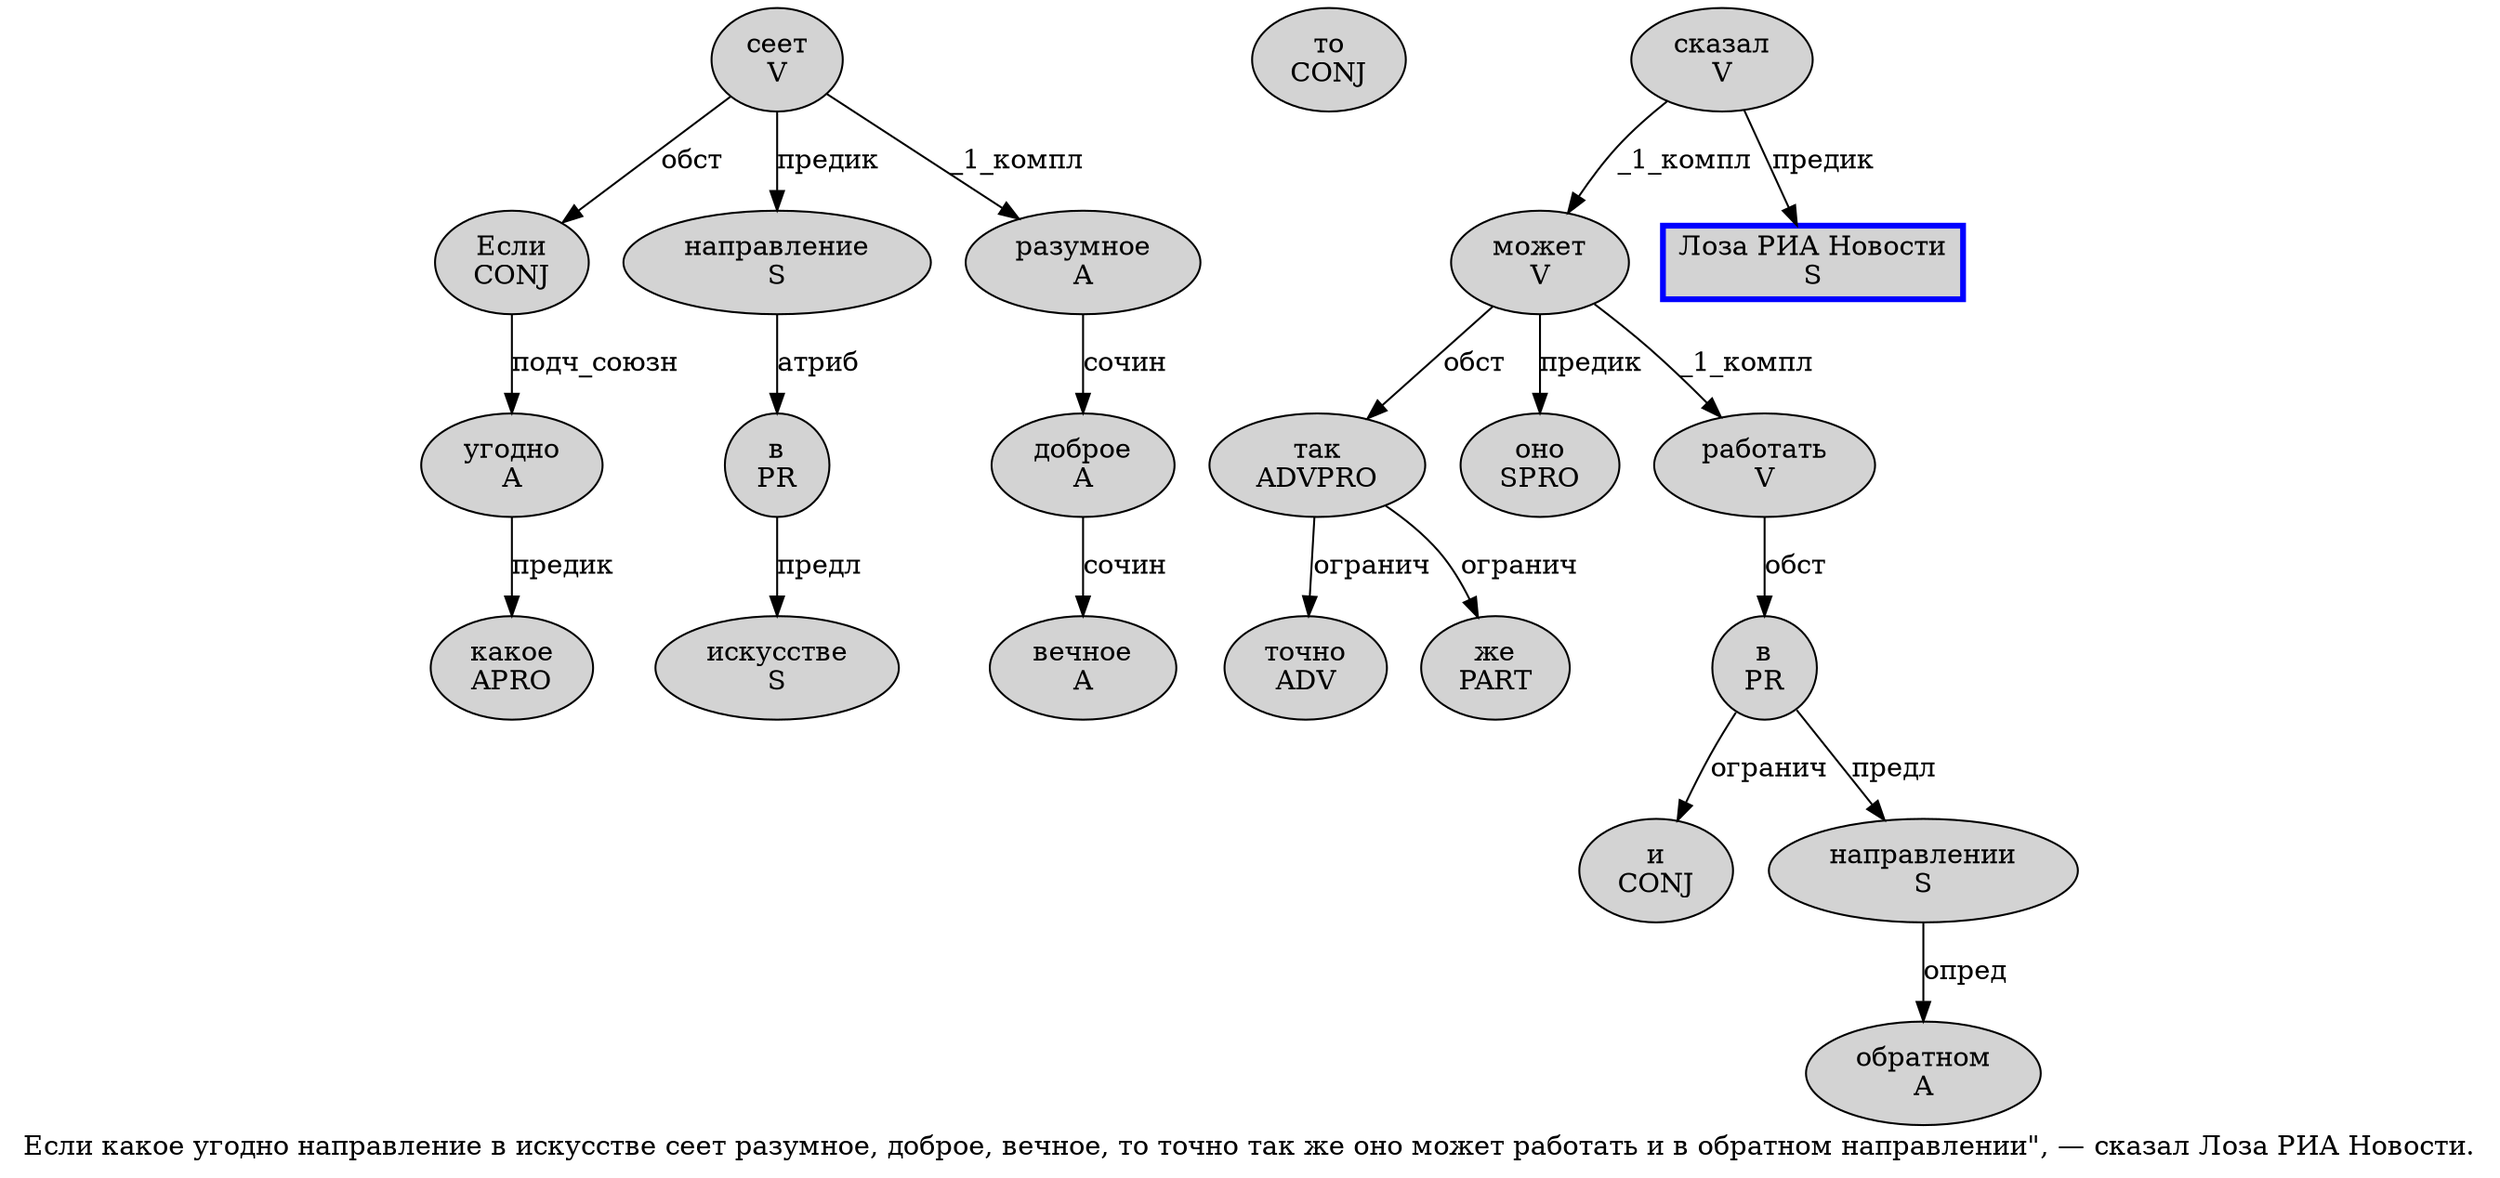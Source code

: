 digraph SENTENCE_1171 {
	graph [label="Если какое угодно направление в искусстве сеет разумное, доброе, вечное, то точно так же оно может работать и в обратном направлении\", — сказал Лоза РИА Новости."]
	node [style=filled]
		0 [label="Если
CONJ" color="" fillcolor=lightgray penwidth=1 shape=ellipse]
		1 [label="какое
APRO" color="" fillcolor=lightgray penwidth=1 shape=ellipse]
		2 [label="угодно
A" color="" fillcolor=lightgray penwidth=1 shape=ellipse]
		3 [label="направление
S" color="" fillcolor=lightgray penwidth=1 shape=ellipse]
		4 [label="в
PR" color="" fillcolor=lightgray penwidth=1 shape=ellipse]
		5 [label="искусстве
S" color="" fillcolor=lightgray penwidth=1 shape=ellipse]
		6 [label="сеет
V" color="" fillcolor=lightgray penwidth=1 shape=ellipse]
		7 [label="разумное
A" color="" fillcolor=lightgray penwidth=1 shape=ellipse]
		9 [label="доброе
A" color="" fillcolor=lightgray penwidth=1 shape=ellipse]
		11 [label="вечное
A" color="" fillcolor=lightgray penwidth=1 shape=ellipse]
		13 [label="то
CONJ" color="" fillcolor=lightgray penwidth=1 shape=ellipse]
		14 [label="точно
ADV" color="" fillcolor=lightgray penwidth=1 shape=ellipse]
		15 [label="так
ADVPRO" color="" fillcolor=lightgray penwidth=1 shape=ellipse]
		16 [label="же
PART" color="" fillcolor=lightgray penwidth=1 shape=ellipse]
		17 [label="оно
SPRO" color="" fillcolor=lightgray penwidth=1 shape=ellipse]
		18 [label="может
V" color="" fillcolor=lightgray penwidth=1 shape=ellipse]
		19 [label="работать
V" color="" fillcolor=lightgray penwidth=1 shape=ellipse]
		20 [label="и
CONJ" color="" fillcolor=lightgray penwidth=1 shape=ellipse]
		21 [label="в
PR" color="" fillcolor=lightgray penwidth=1 shape=ellipse]
		22 [label="обратном
A" color="" fillcolor=lightgray penwidth=1 shape=ellipse]
		23 [label="направлении
S" color="" fillcolor=lightgray penwidth=1 shape=ellipse]
		27 [label="сказал
V" color="" fillcolor=lightgray penwidth=1 shape=ellipse]
		28 [label="Лоза РИА Новости
S" color=blue fillcolor=lightgray penwidth=3 shape=box]
			3 -> 4 [label="атриб"]
			0 -> 2 [label="подч_союзн"]
			2 -> 1 [label="предик"]
			4 -> 5 [label="предл"]
			15 -> 14 [label="огранич"]
			15 -> 16 [label="огранич"]
			7 -> 9 [label="сочин"]
			19 -> 21 [label="обст"]
			23 -> 22 [label="опред"]
			6 -> 0 [label="обст"]
			6 -> 3 [label="предик"]
			6 -> 7 [label="_1_компл"]
			27 -> 18 [label="_1_компл"]
			27 -> 28 [label="предик"]
			18 -> 15 [label="обст"]
			18 -> 17 [label="предик"]
			18 -> 19 [label="_1_компл"]
			21 -> 20 [label="огранич"]
			21 -> 23 [label="предл"]
			9 -> 11 [label="сочин"]
}